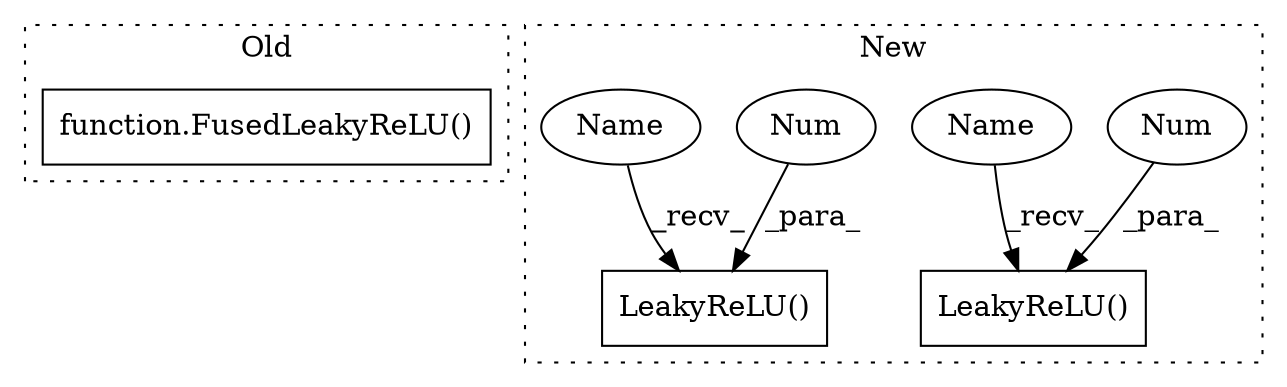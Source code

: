 digraph G {
subgraph cluster0 {
1 [label="function.FusedLeakyReLU()" a="75" s="10730,10755" l="15,1" shape="box"];
label = "Old";
style="dotted";
}
subgraph cluster1 {
2 [label="LeakyReLU()" a="75" s="12506,12522" l="13,15" shape="box"];
3 [label="Num" a="76" s="12519" l="3" shape="ellipse"];
4 [label="LeakyReLU()" a="75" s="11893,11909" l="13,15" shape="box"];
5 [label="Num" a="76" s="11906" l="3" shape="ellipse"];
6 [label="Name" a="87" s="11893" l="2" shape="ellipse"];
7 [label="Name" a="87" s="12506" l="2" shape="ellipse"];
label = "New";
style="dotted";
}
3 -> 2 [label="_para_"];
5 -> 4 [label="_para_"];
6 -> 4 [label="_recv_"];
7 -> 2 [label="_recv_"];
}